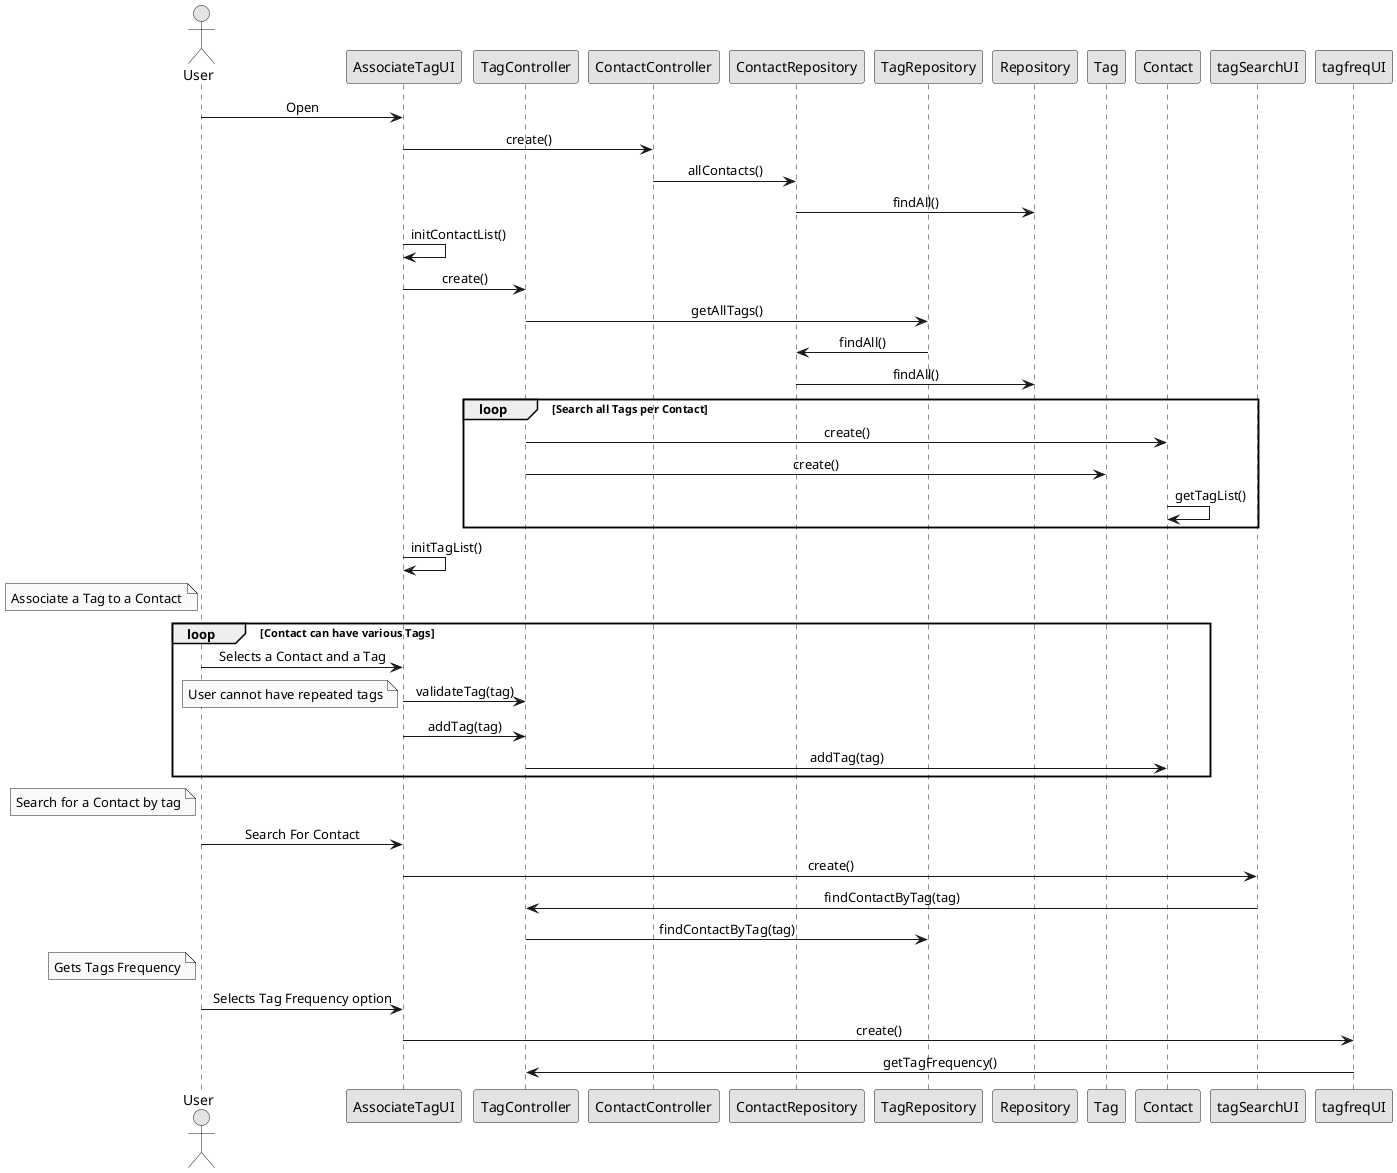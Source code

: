 @startuml core10.1.3_design_AssociateTags.png

skinparam monochrome true
skinparam sequenceMessageAlign center

actor User

participant "AssociateTagUI" as UI
participant "TagController" as tagctrl
participant "ContactController" as contctrl
participant "ContactRepository" as contrepo
participant "TagRepository" as tagrepo
participant "Repository" as repo
participant Tag
participant Contact

User->UI:Open
UI->contctrl: create()
contctrl->contrepo: allContacts()
contrepo->repo: findAll()
UI->UI: initContactList()

UI->tagctrl: create()
tagctrl->tagrepo: getAllTags()
tagrepo->contrepo: findAll()
contrepo->repo: findAll()
loop **Search all Tags per Contact**
tagctrl->Contact: create()
tagctrl->Tag : create()
Contact->Contact: getTagList()
end
UI->UI: initTagList()

note left of User
Associate a Tag to a Contact
end note
loop **Contact can have various Tags**
User->UI: Selects a Contact and a Tag
UI->tagctrl: validateTag(tag)
note left
    User cannot have repeated tags
end note
UI->tagctrl: addTag(tag)
tagctrl->Contact: addTag(tag)
end

note left of User
Search for a Contact by tag
end note
User->UI: Search For Contact
UI->tagSearchUI: create()
tagSearchUI->tagctrl: findContactByTag(tag)
tagctrl->tagrepo: findContactByTag(tag)

note left of User
Gets Tags Frequency
end note 
User->UI: Selects Tag Frequency option
UI->tagfreqUI: create()
tagfreqUI->tagctrl: getTagFrequency()
@enduml
